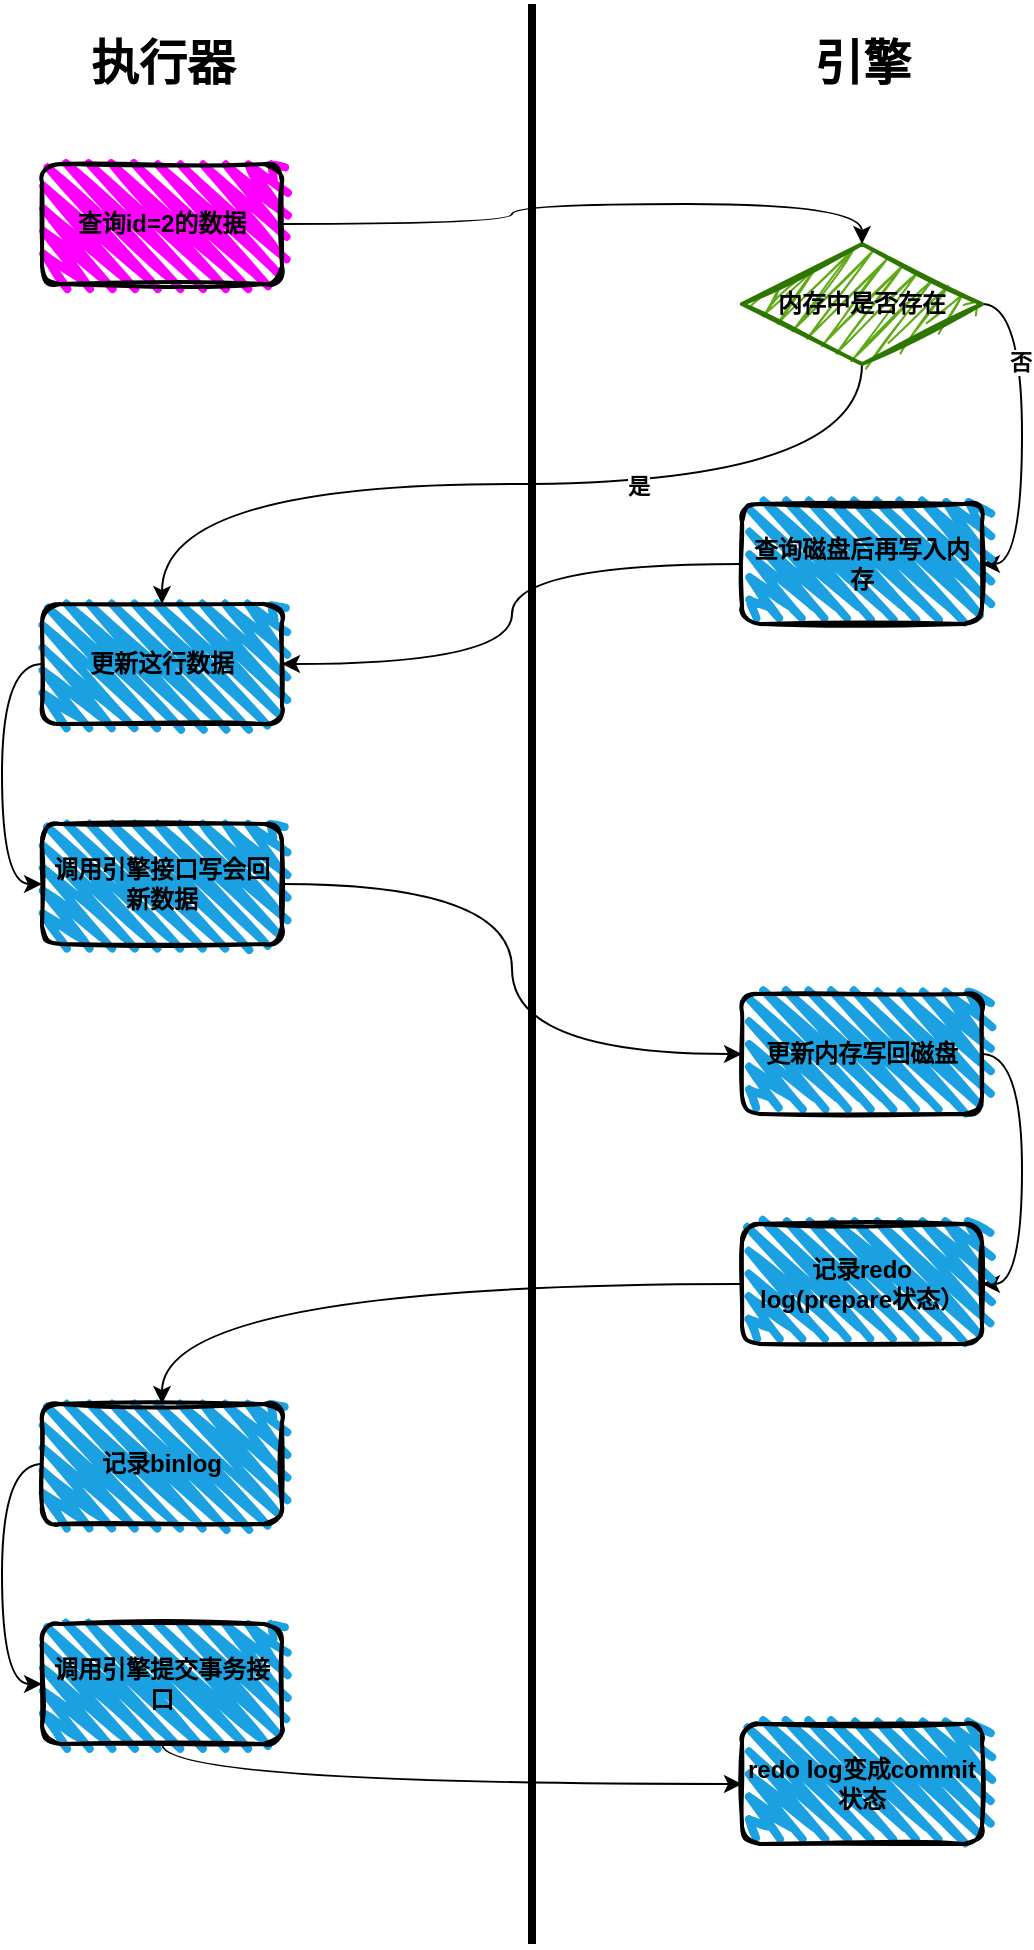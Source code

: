 <mxfile version="14.8.6" type="github">
  <diagram id="walVSMsDh5LgmIfHj4hT" name="Page-1">
    <mxGraphModel dx="1422" dy="762" grid="1" gridSize="10" guides="1" tooltips="1" connect="1" arrows="1" fold="1" page="1" pageScale="1" pageWidth="827" pageHeight="1169" math="0" shadow="0">
      <root>
        <mxCell id="0" />
        <mxCell id="1" parent="0" />
        <mxCell id="Xrpvf3l47yjOxYBfOxb9-2" value="" style="line;strokeWidth=4;direction=south;html=1;perimeter=backbonePerimeter;points=[];outlineConnect=0;" vertex="1" parent="1">
          <mxGeometry x="370" y="30" width="10" height="970" as="geometry" />
        </mxCell>
        <mxCell id="Xrpvf3l47yjOxYBfOxb9-6" value="&lt;font face=&quot;Comic Sans MS&quot;&gt;执行器&lt;/font&gt;" style="text;strokeColor=none;fillColor=none;html=1;fontSize=24;fontStyle=1;verticalAlign=middle;align=center;" vertex="1" parent="1">
          <mxGeometry x="140" y="40" width="100" height="40" as="geometry" />
        </mxCell>
        <mxCell id="Xrpvf3l47yjOxYBfOxb9-7" value="&lt;font face=&quot;Comic Sans MS&quot;&gt;引擎&lt;/font&gt;" style="text;strokeColor=none;fillColor=none;html=1;fontSize=24;fontStyle=1;verticalAlign=middle;align=center;" vertex="1" parent="1">
          <mxGeometry x="490" y="40" width="100" height="40" as="geometry" />
        </mxCell>
        <mxCell id="Xrpvf3l47yjOxYBfOxb9-21" style="edgeStyle=orthogonalEdgeStyle;curved=1;orthogonalLoop=1;jettySize=auto;html=1;exitX=1;exitY=0.5;exitDx=0;exitDy=0;entryX=1;entryY=0.5;entryDx=0;entryDy=0;fontFamily=Comic Sans MS;fontColor=#000000;" edge="1" parent="1" source="Xrpvf3l47yjOxYBfOxb9-11" target="Xrpvf3l47yjOxYBfOxb9-29">
          <mxGeometry relative="1" as="geometry">
            <mxPoint x="600" y="303" as="targetPoint" />
          </mxGeometry>
        </mxCell>
        <mxCell id="Xrpvf3l47yjOxYBfOxb9-22" value="否" style="edgeLabel;html=1;align=center;verticalAlign=middle;resizable=0;points=[];fontFamily=Comic Sans MS;fontColor=#000000;fontStyle=1" vertex="1" connectable="0" parent="Xrpvf3l47yjOxYBfOxb9-21">
          <mxGeometry x="-0.421" y="-1" relative="1" as="geometry">
            <mxPoint as="offset" />
          </mxGeometry>
        </mxCell>
        <mxCell id="Xrpvf3l47yjOxYBfOxb9-26" style="edgeStyle=orthogonalEdgeStyle;curved=1;orthogonalLoop=1;jettySize=auto;html=1;exitX=0.5;exitY=1;exitDx=0;exitDy=0;entryX=0.5;entryY=0;entryDx=0;entryDy=0;fontFamily=Comic Sans MS;fontColor=#000000;" edge="1" parent="1" source="Xrpvf3l47yjOxYBfOxb9-11" target="Xrpvf3l47yjOxYBfOxb9-25">
          <mxGeometry relative="1" as="geometry" />
        </mxCell>
        <mxCell id="Xrpvf3l47yjOxYBfOxb9-27" value="是" style="edgeLabel;html=1;align=center;verticalAlign=middle;resizable=0;points=[];fontFamily=Comic Sans MS;fontColor=#000000;fontStyle=1;fontSize=11;" vertex="1" connectable="0" parent="Xrpvf3l47yjOxYBfOxb9-26">
          <mxGeometry x="-0.268" y="1" relative="1" as="geometry">
            <mxPoint as="offset" />
          </mxGeometry>
        </mxCell>
        <mxCell id="Xrpvf3l47yjOxYBfOxb9-11" value="&lt;b&gt;&lt;font face=&quot;Comic Sans MS&quot; color=&quot;#000000&quot;&gt;内存中是否存在&lt;/font&gt;&lt;/b&gt;" style="rhombus;whiteSpace=wrap;html=1;strokeWidth=2;fillWeight=-1;hachureGap=8;fillStyle=zigzag;sketch=1;fillColor=#60a917;strokeColor=#2D7600;fontColor=#ffffff;" vertex="1" parent="1">
          <mxGeometry x="480" y="150" width="120" height="60" as="geometry" />
        </mxCell>
        <mxCell id="Xrpvf3l47yjOxYBfOxb9-33" style="edgeStyle=orthogonalEdgeStyle;curved=1;orthogonalLoop=1;jettySize=auto;html=1;exitX=1;exitY=0.5;exitDx=0;exitDy=0;entryX=0.5;entryY=0;entryDx=0;entryDy=0;fontFamily=Comic Sans MS;fontSize=11;fontColor=#000000;" edge="1" parent="1" source="Xrpvf3l47yjOxYBfOxb9-24" target="Xrpvf3l47yjOxYBfOxb9-11">
          <mxGeometry relative="1" as="geometry" />
        </mxCell>
        <mxCell id="Xrpvf3l47yjOxYBfOxb9-24" value="&lt;b&gt;查询id=2的数据&lt;/b&gt;" style="rounded=1;whiteSpace=wrap;html=1;strokeWidth=2;fillWeight=4;hachureGap=8;hachureAngle=45;sketch=1;fillStyle=zigzag;shadow=0;glass=0;fillColor=#FF00FF;" vertex="1" parent="1">
          <mxGeometry x="130" y="110" width="120" height="60" as="geometry" />
        </mxCell>
        <mxCell id="Xrpvf3l47yjOxYBfOxb9-35" style="edgeStyle=orthogonalEdgeStyle;curved=1;orthogonalLoop=1;jettySize=auto;html=1;exitX=0;exitY=0.5;exitDx=0;exitDy=0;entryX=0;entryY=0.5;entryDx=0;entryDy=0;fontFamily=Comic Sans MS;fontSize=11;fontColor=#000000;" edge="1" parent="1" source="Xrpvf3l47yjOxYBfOxb9-25" target="Xrpvf3l47yjOxYBfOxb9-34">
          <mxGeometry relative="1" as="geometry" />
        </mxCell>
        <mxCell id="Xrpvf3l47yjOxYBfOxb9-25" value="&lt;b&gt;更新这行数据&lt;/b&gt;" style="rounded=1;whiteSpace=wrap;html=1;strokeWidth=2;fillWeight=4;hachureGap=8;hachureAngle=45;fillColor=#1ba1e2;sketch=1;fillStyle=zigzag;shadow=0;glass=0;" vertex="1" parent="1">
          <mxGeometry x="130" y="330" width="120" height="60" as="geometry" />
        </mxCell>
        <mxCell id="Xrpvf3l47yjOxYBfOxb9-30" style="edgeStyle=orthogonalEdgeStyle;curved=1;orthogonalLoop=1;jettySize=auto;html=1;exitX=0;exitY=0.5;exitDx=0;exitDy=0;entryX=1;entryY=0.5;entryDx=0;entryDy=0;fontFamily=Comic Sans MS;fontSize=11;fontColor=#000000;" edge="1" parent="1" source="Xrpvf3l47yjOxYBfOxb9-29" target="Xrpvf3l47yjOxYBfOxb9-25">
          <mxGeometry relative="1" as="geometry" />
        </mxCell>
        <mxCell id="Xrpvf3l47yjOxYBfOxb9-29" value="&lt;b&gt;查询磁盘后再写入内存&lt;/b&gt;" style="rounded=1;whiteSpace=wrap;html=1;strokeWidth=2;fillWeight=4;hachureGap=8;hachureAngle=45;fillColor=#1ba1e2;sketch=1;fillStyle=zigzag;shadow=0;glass=0;" vertex="1" parent="1">
          <mxGeometry x="480" y="280" width="120" height="60" as="geometry" />
        </mxCell>
        <mxCell id="Xrpvf3l47yjOxYBfOxb9-37" style="edgeStyle=orthogonalEdgeStyle;curved=1;orthogonalLoop=1;jettySize=auto;html=1;exitX=1;exitY=0.5;exitDx=0;exitDy=0;entryX=0;entryY=0.5;entryDx=0;entryDy=0;fontFamily=Comic Sans MS;fontSize=11;fontColor=#000000;" edge="1" parent="1" source="Xrpvf3l47yjOxYBfOxb9-34" target="Xrpvf3l47yjOxYBfOxb9-36">
          <mxGeometry relative="1" as="geometry" />
        </mxCell>
        <mxCell id="Xrpvf3l47yjOxYBfOxb9-34" value="&lt;b&gt;调用引擎接口写会回新数据&lt;/b&gt;" style="rounded=1;whiteSpace=wrap;html=1;strokeWidth=2;fillWeight=4;hachureGap=8;hachureAngle=45;fillColor=#1ba1e2;sketch=1;fillStyle=zigzag;shadow=0;glass=0;" vertex="1" parent="1">
          <mxGeometry x="130" y="440" width="120" height="60" as="geometry" />
        </mxCell>
        <mxCell id="Xrpvf3l47yjOxYBfOxb9-39" style="edgeStyle=orthogonalEdgeStyle;curved=1;orthogonalLoop=1;jettySize=auto;html=1;exitX=1;exitY=0.5;exitDx=0;exitDy=0;entryX=1;entryY=0.5;entryDx=0;entryDy=0;fontFamily=Comic Sans MS;fontSize=11;fontColor=#000000;" edge="1" parent="1" source="Xrpvf3l47yjOxYBfOxb9-36" target="Xrpvf3l47yjOxYBfOxb9-38">
          <mxGeometry relative="1" as="geometry" />
        </mxCell>
        <mxCell id="Xrpvf3l47yjOxYBfOxb9-36" value="&lt;b&gt;更新内存写回磁盘&lt;/b&gt;" style="rounded=1;whiteSpace=wrap;html=1;strokeWidth=2;fillWeight=4;hachureGap=8;hachureAngle=45;fillColor=#1ba1e2;sketch=1;fillStyle=zigzag;shadow=0;glass=0;" vertex="1" parent="1">
          <mxGeometry x="480" y="525" width="120" height="60" as="geometry" />
        </mxCell>
        <mxCell id="Xrpvf3l47yjOxYBfOxb9-42" style="edgeStyle=orthogonalEdgeStyle;curved=1;orthogonalLoop=1;jettySize=auto;html=1;exitX=0;exitY=0.5;exitDx=0;exitDy=0;entryX=0.5;entryY=0;entryDx=0;entryDy=0;fontFamily=Comic Sans MS;fontSize=11;fontColor=#000000;" edge="1" parent="1" source="Xrpvf3l47yjOxYBfOxb9-38" target="Xrpvf3l47yjOxYBfOxb9-40">
          <mxGeometry relative="1" as="geometry" />
        </mxCell>
        <mxCell id="Xrpvf3l47yjOxYBfOxb9-38" value="&lt;b&gt;记录redo log(prepare状态）&lt;/b&gt;" style="rounded=1;whiteSpace=wrap;html=1;strokeWidth=2;fillWeight=4;hachureGap=8;hachureAngle=45;fillColor=#1ba1e2;sketch=1;fillStyle=zigzag;shadow=0;glass=0;" vertex="1" parent="1">
          <mxGeometry x="480" y="640" width="120" height="60" as="geometry" />
        </mxCell>
        <mxCell id="Xrpvf3l47yjOxYBfOxb9-44" style="edgeStyle=orthogonalEdgeStyle;curved=1;orthogonalLoop=1;jettySize=auto;html=1;exitX=0;exitY=0.5;exitDx=0;exitDy=0;entryX=0;entryY=0.5;entryDx=0;entryDy=0;fontFamily=Comic Sans MS;fontSize=11;fontColor=#000000;" edge="1" parent="1" source="Xrpvf3l47yjOxYBfOxb9-40" target="Xrpvf3l47yjOxYBfOxb9-43">
          <mxGeometry relative="1" as="geometry" />
        </mxCell>
        <mxCell id="Xrpvf3l47yjOxYBfOxb9-40" value="&lt;b&gt;记录binlog&lt;/b&gt;" style="rounded=1;whiteSpace=wrap;html=1;strokeWidth=2;fillWeight=4;hachureGap=8;hachureAngle=45;fillColor=#1ba1e2;sketch=1;fillStyle=zigzag;shadow=0;glass=0;" vertex="1" parent="1">
          <mxGeometry x="130" y="730" width="120" height="60" as="geometry" />
        </mxCell>
        <mxCell id="Xrpvf3l47yjOxYBfOxb9-46" style="edgeStyle=orthogonalEdgeStyle;curved=1;orthogonalLoop=1;jettySize=auto;html=1;exitX=0.5;exitY=1;exitDx=0;exitDy=0;fontFamily=Comic Sans MS;fontSize=11;fontColor=#000000;" edge="1" parent="1" source="Xrpvf3l47yjOxYBfOxb9-43" target="Xrpvf3l47yjOxYBfOxb9-45">
          <mxGeometry relative="1" as="geometry" />
        </mxCell>
        <mxCell id="Xrpvf3l47yjOxYBfOxb9-43" value="&lt;b&gt;调用引擎提交事务接口&lt;/b&gt;" style="rounded=1;whiteSpace=wrap;html=1;strokeWidth=2;fillWeight=4;hachureGap=8;hachureAngle=45;fillColor=#1ba1e2;sketch=1;fillStyle=zigzag;shadow=0;glass=0;" vertex="1" parent="1">
          <mxGeometry x="130" y="840" width="120" height="60" as="geometry" />
        </mxCell>
        <mxCell id="Xrpvf3l47yjOxYBfOxb9-45" value="&lt;b&gt;redo log变成commit状态&lt;/b&gt;" style="rounded=1;whiteSpace=wrap;html=1;strokeWidth=2;fillWeight=4;hachureGap=8;hachureAngle=45;fillColor=#1ba1e2;sketch=1;fillStyle=zigzag;shadow=0;glass=0;" vertex="1" parent="1">
          <mxGeometry x="480" y="890" width="120" height="60" as="geometry" />
        </mxCell>
      </root>
    </mxGraphModel>
  </diagram>
</mxfile>
